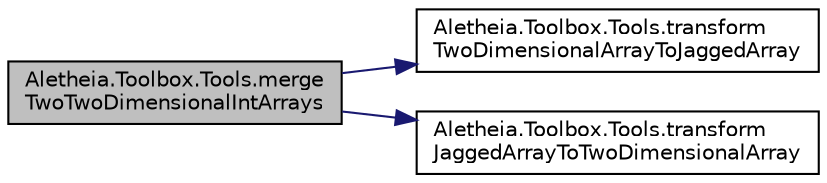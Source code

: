 digraph "Aletheia.Toolbox.Tools.mergeTwoTwoDimensionalIntArrays"
{
  edge [fontname="Helvetica",fontsize="10",labelfontname="Helvetica",labelfontsize="10"];
  node [fontname="Helvetica",fontsize="10",shape=record];
  rankdir="LR";
  Node26 [label="Aletheia.Toolbox.Tools.merge\lTwoTwoDimensionalIntArrays",height=0.2,width=0.4,color="black", fillcolor="grey75", style="filled", fontcolor="black"];
  Node26 -> Node27 [color="midnightblue",fontsize="10",style="solid",fontname="Helvetica"];
  Node27 [label="Aletheia.Toolbox.Tools.transform\lTwoDimensionalArrayToJaggedArray",height=0.2,width=0.4,color="black", fillcolor="white", style="filled",URL="$class_aletheia_1_1_toolbox_1_1_tools.html#a86cabd31aba238828d422f2d0e98e4e5",tooltip="convert 2D array to JaggedArray "];
  Node26 -> Node28 [color="midnightblue",fontsize="10",style="solid",fontname="Helvetica"];
  Node28 [label="Aletheia.Toolbox.Tools.transform\lJaggedArrayToTwoDimensionalArray",height=0.2,width=0.4,color="black", fillcolor="white", style="filled",URL="$class_aletheia_1_1_toolbox_1_1_tools.html#a0aa4cb21eaa8ba7618f92efe4cfed8b3",tooltip="convert jagged array to 2D array "];
}
